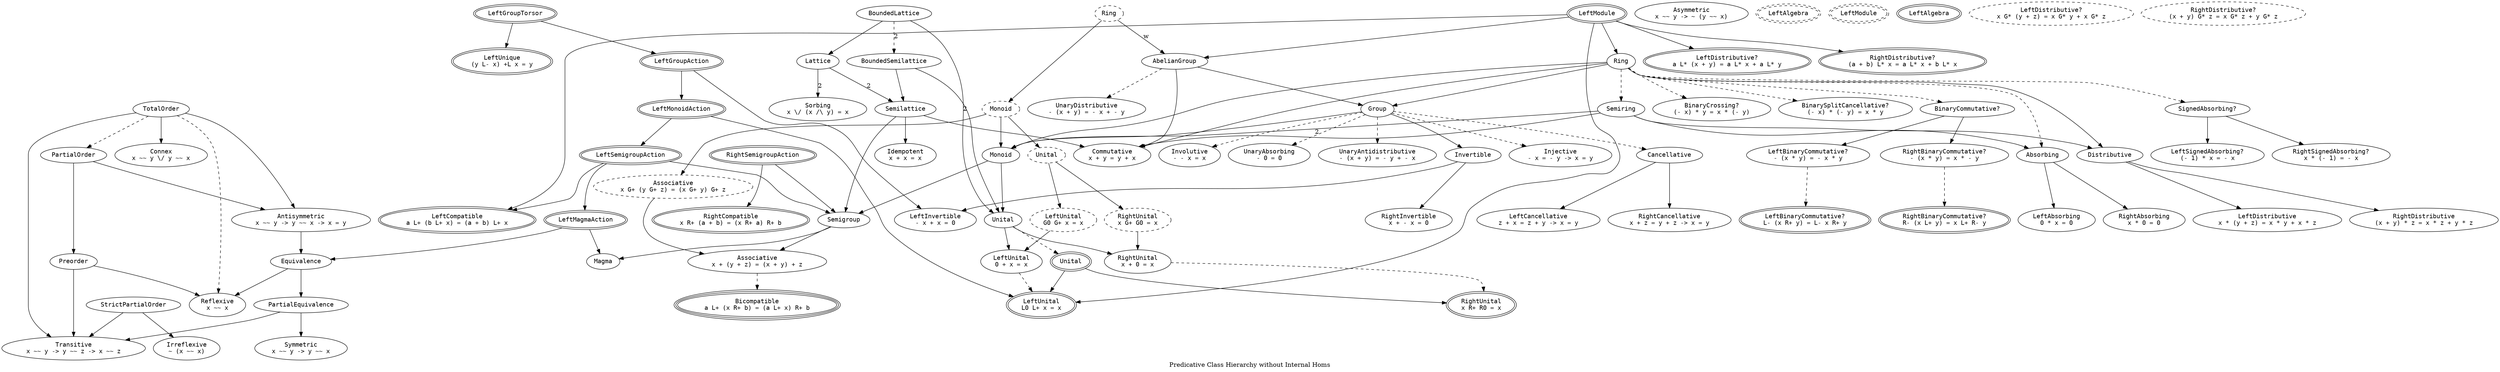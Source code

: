 digraph Is {
  label = "Predicative Class Hierarchy without Internal Homs"

  node [fontname = monospace]

  Antisym [label = "Antisymmetric\nx ~~ y -> y ~~ x -> x = y"]
  Asym [label = "Asymmetric\nx ~~ y -> ~ (y ~~ x)"]
  Connex [label = "Connex\nx ~~ y \\/ y ~~ x"]
  Irrefl [label = "Irreflexive\n~ (x ~~ x)"]
  Refl [label = "Reflexive\nx ~~ x"]
  Sym [label = "Symmetric\nx ~~ y -> y ~~ x"]
  Trans [label = "Transitive\nx ~~ y -> y ~~ z -> x ~~ z"]

  subgraph Three {
    label = "ThreeSorted"

    node [peripheries = 3]

    Bicompat [label = "Bicompatible\na L+ (x R+ b) = (a L+ x) R+ b"]
  }

  subgraph Two {
    label = "TwoSorted"

    node [peripheries = 2]

    subgraph TwoGrd {
      label = "Graded"

      node [style = dashed]

      GrdLAlg [label = "LeftAlgebra"]
      GrdLMod [label = "LeftModule"]
    }

    LAlg [label = "LeftAlgebra"]
    LCompat [label = "LeftCompatible\na L+ (b L+ x) = (a + b) L+ x"]
    TwoLBinComm [label = "LeftBinaryCommutative?\nL- (x R+ y) = L- x R+ y"]
    LGrpAct [label = "LeftGroupAction"]
    LGrpTor [label = "LeftGroupTorsor"]
    LMagAct [label = "LeftMagmaAction"]
    LMod [label = "LeftModule"]
    LMonAct [label = "LeftMonoidAction"]
    LNullUniq [label = "LeftUnique\n(y L- x) +L x = y"]
    LSgrpAct [label = "LeftSemigroupAction"]
    RCompat [label = "RightCompatible\nx R+ (a + b) = (x R+ a) R+ b"]
    TwoRBinComm [label = "RightBinaryCommutative?\nR- (x L+ y) = x L+ R- y"]
    RSgrpAct [label = "RightSemigroupAction"]
    TwoLDistr [label = "LeftDistributive?\na L* (x + y) = a L* x + a L* y"]
    TwoLUnl [label = "LeftUnital\nL0 L+ x = x"]
    TwoRDistr [label = "RightDistributive?\n(a + b) L* x = a L* x + b L* x"]
    TwoRUnl [label = "RightUnital\nx R+ R0 = x"]
    TwoUnl [label = "Unital"]
  }

  subgraph One {
    label = "OneSorted"

    subgraph OneGrd {
      label = "Graded"

      node [style = dashed]

      GrdAssoc [label = "Associative\nx G+ (y G+ z) = (x G+ y) G+ z"]
      GrdLDistr [label = "LeftDistributive?\nx G* (y + z) = x G* y + x G* z"]
      GrdLUnl [label = "LeftUnital\nG0 G+ x = x"]
      GrdMon [label = "Monoid"]
      GrdRDistr [label = "RightDistributive?\n(x + y) G* z = x G* z + y G* z"]
      GrdRUnl [label = "RightUnital\nx G+ G0 = x"]
      GrdRing [label = "Ring"]
      GrdUnl [label = "Unital"]
    }

    AbGrp [label = "AbelianGroup"]
    Absorb [label = "Absorbing"]
    Assoc [label = "Associative\nx + (y + z) = (x + y) + z"]
    BinComm [label = "BinaryCommutative?"]
    BinCrs [label = "BinaryCrossing?\n(- x) * y = x * (- y)"]
    BinSptCancel [label = "BinarySplitCancellative?\n(- x) * (- y) = x * y"]
    Cancel [label = "Cancellative"]
    Comm [label = "Commutative\nx + y = y + x"]
    Distr [label = "Distributive"]
    Eq [label = "Equivalence"]
    Grp [label = "Group"]
    Inj [label = "Injective\n- x = - y -> x = y"]
    Inv [label = "Invertible"]
    Invol [label = "Involutive\n- - x = x"]
    LAbsorb [label = "LeftAbsorbing\n0 * x = 0"]
    LBinComm [label = "LeftBinaryCommutative?\n- (x * y) = - x * y"]
    LCancel [label = "LeftCancellative\nz + x = z + y -> x = y"]
    LDistr [label = "LeftDistributive\nx * (y + z) = x * y + x * z"]
    LInv [label = "LeftInvertible\n- x + x = 0"]
    LSgnAbsorb [label = "LeftSignedAbsorbing?\n(- 1) * x = - x"]
    LUnl [label = "LeftUnital\n0 + x = x"]
    Mag [label = "Magma"]
    Mon [label = "Monoid"]
    PartEq [label = "PartialEquivalence"]
    RAbsorb [label = "RightAbsorbing\nx * 0 = 0"]
    RBinComm [label = "RightBinaryCommutative?\n- (x * y) = x * - y"]
    RCancel [label = "RightCancellative\nx + z = y + z -> x = y"]
    RDistr [label = "RightDistributive\n(x + y) * z = x * z + y * z"]
    RInv [label = "RightInvertible\nx + - x = 0"]
    RSgnAbsorb [label = "RightSignedAbsorbing?\nx * (- 1) = - x"]
    RUnl [label = "RightUnital\nx + 0 = x"]
    Ring [label = "Ring"]
    SgnAbsorb [label = "SignedAbsorbing?"]
    Sgrp [label = "Semigroup"]
    Sring [label = "Semiring"]
    StrPartOrd [label = "StrictPartialOrder"]
    UnAbsorb [label = "UnaryAbsorbing\n- 0 = 0"]
    UnAntidistr [label = "UnaryAntidistributive\n- (x + y) = - y + - x"]
    UnDistr [label = "UnaryDistributive\n- (x + y) = - x + - y"]
    Unl [label = "Unital"]

    BndLat [label = "BoundedLattice"]
    BndSlat [label = "BoundedSemilattice"]
    Idem [label = "Idempotent\nx + x = x"]
    Lat [label = "Lattice"]
    PartOrd [label = "PartialOrder"]
    Preord [label = "Preorder"]
    Slat [label = "Semilattice"]
    Sorb [label = "Sorbing\nx \\/ (x /\\ y) = x"]
    TotOrd [label = "TotalOrder"]
  }

  edge [style = solid]

  AbGrp -> Comm
  AbGrp -> Grp
  Absorb -> LAbsorb
  Absorb -> RAbsorb
  Antisym -> Eq
  BinComm -> LBinComm
  BinComm -> RBinComm
  BndLat -> Lat
  BndLat -> Unl [label = "2"]
  BndSlat -> Slat
  BndSlat -> Unl
  Cancel -> LCancel
  Cancel -> RCancel
  Distr -> LDistr
  Distr -> RDistr
  Eq -> PartEq
  Eq -> Refl
  GrdAssoc -> Assoc
  GrdLUnl -> LUnl
  GrdMon -> GrdAssoc
  GrdMon -> GrdUnl
  GrdMon -> Mon
  GrdRUnl -> RUnl
  GrdRing -> AbGrp [label = "w"]
  GrdRing -> GrdMon
  GrdUnl -> GrdLUnl
  GrdUnl -> GrdRUnl
  Grp -> Inv
  Grp -> Mon
  Inv -> LInv
  Inv -> RInv
  LGrpAct -> LInv
  LGrpAct -> LMonAct
  LGrpTor -> LGrpAct
  LGrpTor -> LNullUniq
  LMagAct -> Eq
  LMagAct -> Mag
  LMod -> AbGrp
  LMod -> LCompat
  LMod -> Ring
  LMod -> TwoLDistr
  LMod -> TwoLUnl
  LMod -> TwoRDistr
  LMonAct -> LSgrpAct
  LMonAct -> TwoLUnl
  LSgrpAct -> LCompat
  LSgrpAct -> LMagAct
  LSgrpAct -> Sgrp
  Lat -> Slat [label = "2"]
  Lat -> Sorb [label = "2"]
  Mon -> Sgrp
  Mon -> Unl
  PartEq -> Sym
  PartEq -> Trans
  PartOrd -> Antisym
  PartOrd -> Preord
  Preord -> Refl
  Preord -> Trans
  RSgrpAct -> RCompat
  RSgrpAct -> Sgrp
  Ring -> Comm
  Ring -> Distr
  Ring -> Grp
  Ring -> Mon
  SgnAbsorb -> LSgnAbsorb
  SgnAbsorb -> RSgnAbsorb
  Sgrp -> Assoc
  Sgrp -> Mag
  Slat -> Comm
  Slat -> Idem
  Slat -> Sgrp
  Sring -> Absorb
  Sring -> Comm
  Sring -> Distr
  Sring -> Mon [label = "2"]
  StrPartOrd -> Irrefl
  StrPartOrd -> Trans
  TotOrd -> Antisym
  TotOrd -> Connex
  TotOrd -> Trans
  TwoUnl -> TwoLUnl
  TwoUnl -> TwoRUnl
  Unl -> LUnl
  Unl -> RUnl

  edge [style = dashed]

  AbGrp -> UnDistr
  Assoc -> Bicompat
  BndLat -> BndSlat [label = "2"]
  Grp -> Cancel
  Grp -> Inj
  Grp -> Invol
  Grp -> UnAbsorb
  Grp -> UnAntidistr
  LBinComm -> TwoLBinComm
  LUnl -> TwoLUnl
  RBinComm -> TwoRBinComm
  RUnl -> TwoRUnl
  Ring -> Absorb
  Ring -> BinComm
  Ring -> BinCrs
  Ring -> BinSptCancel
  Ring -> SgnAbsorb
  Ring -> Sring
  TotOrd -> PartOrd
  TotOrd -> Refl
  Unl -> TwoUnl
}
